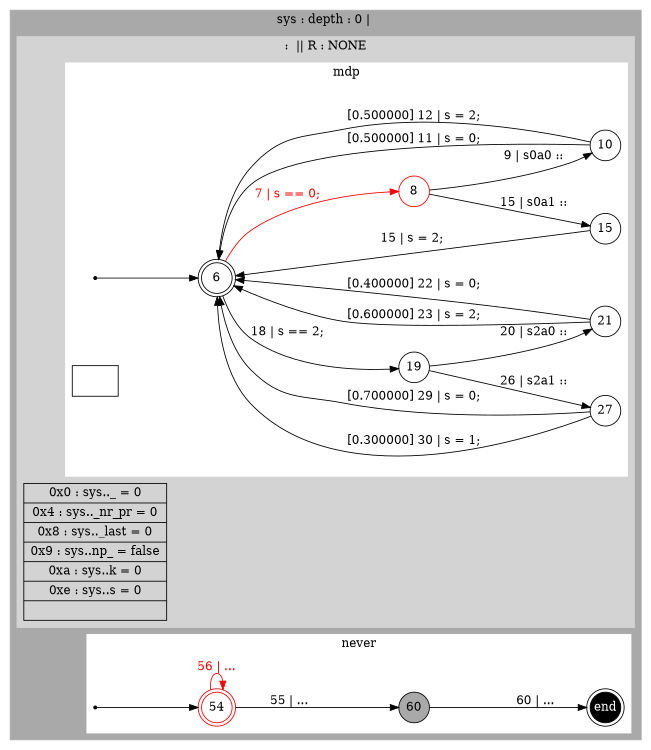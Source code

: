digraph finite_state_machine {
	rankdir=LR
	size="8,5" 

	subgraph cluster_sys {
		style=filled;
		color=darkgrey;
		label = " sys : depth : 0 |  "; 
		subgraph cluster_ {
			style=filled;
			color=lightgrey;
			label = "  :  || R : NONE  "; 
 "node2"[ 
			label = "0x0   :   sys.._                  = 0
 | 0x4   :   sys.._nr_pr             = 0
 | 0x8   :   sys.._last              = 0
 | 0x9   :   sys..np_                = false
 | 0xa   :   sys..k                  = 0
 | 0xe   :   sys..s                  = 0
 | "
			shape = "record" 
];
			subgraph cluster_mdp {
				style=filled;
				color=white;
				label = "mdp" ; 
				93824994283673 [label = 6, shape = doublecircle, fixedsize = true]; 
				s93824994283673 [shape = point];
 "node9"[ 
				label = ""
				shape = "record" 
];
				93824994319497 [label = 19, shape = circle, fixedsize = true ];
				93824994321753 [label = 27, shape = circle, fixedsize = true ];
				93824994321529 [label = 21, shape = circle, fixedsize = true ];
				93824994319097 [label = 8, shape = circle, color = red, fixedsize = true ];
				93824994320361 [label = 15, shape = circle, fixedsize = true ];
				93824994319929 [label = 10, shape = circle, fixedsize = true ];
				s93824994283673 -> 93824994283673;
				93824994283673 -> 93824994319097 [color = red, fontcolor = red, label = "7 | s == 0; "];
				93824994283673 -> 93824994319497 [ label = "18 | s == 2; "];
				93824994319097 -> 93824994319929 [ label = "9 | s0a0 :: "];
				93824994319097 -> 93824994320361 [ label = "15 | s0a1 :: "];
				93824994320361 -> 93824994283673 [ label = "15 | s = 2; "];
				93824994319929 -> 93824994283673 [ label = " [0.500000] 11 | s = 0; "];
				93824994319929 -> 93824994283673 [ label = " [0.500000] 12 | s = 2; "];
				93824994319497 -> 93824994321529 [ label = "20 | s2a0 :: "];
				93824994319497 -> 93824994321753 [ label = "26 | s2a1 :: "];
				93824994321529 -> 93824994283673 [ label = " [0.400000] 22 | s = 0; "];
				93824994321529 -> 93824994283673 [ label = " [0.600000] 23 | s = 2; "];
				93824994321753 -> 93824994283673 [ label = " [0.700000] 29 | s = 0; "];
				93824994321753 -> 93824994283673 [ label = " [0.300000] 30 | s = 1; "];

			}
		}
		subgraph cluster_never {
			style=filled;
			color=white;
			label = " never "; 
			93824994319632 [label = 54, shape = doublecircle, color = red, fixedsize = true]; 
			s93824994319632 [shape = point];
			e [shape = doublecircle, fixedsize = true, style = filled, fillcolor = black, fontcolor = white,  label = end];
			93824994321232 [label = 60, shape = circle, fixedsize = true , style = filled, fillcolor = darkgrey];
			s93824994319632 -> 93824994319632;
			93824994321232 -> e [ label = "60 | ..."];
			93824994319632 -> 93824994321232 [ label = "55 | ..."];
			93824994319632 -> 93824994319632 [color = red, fontcolor = red, label = "56 | ..."];

		}

	}

}